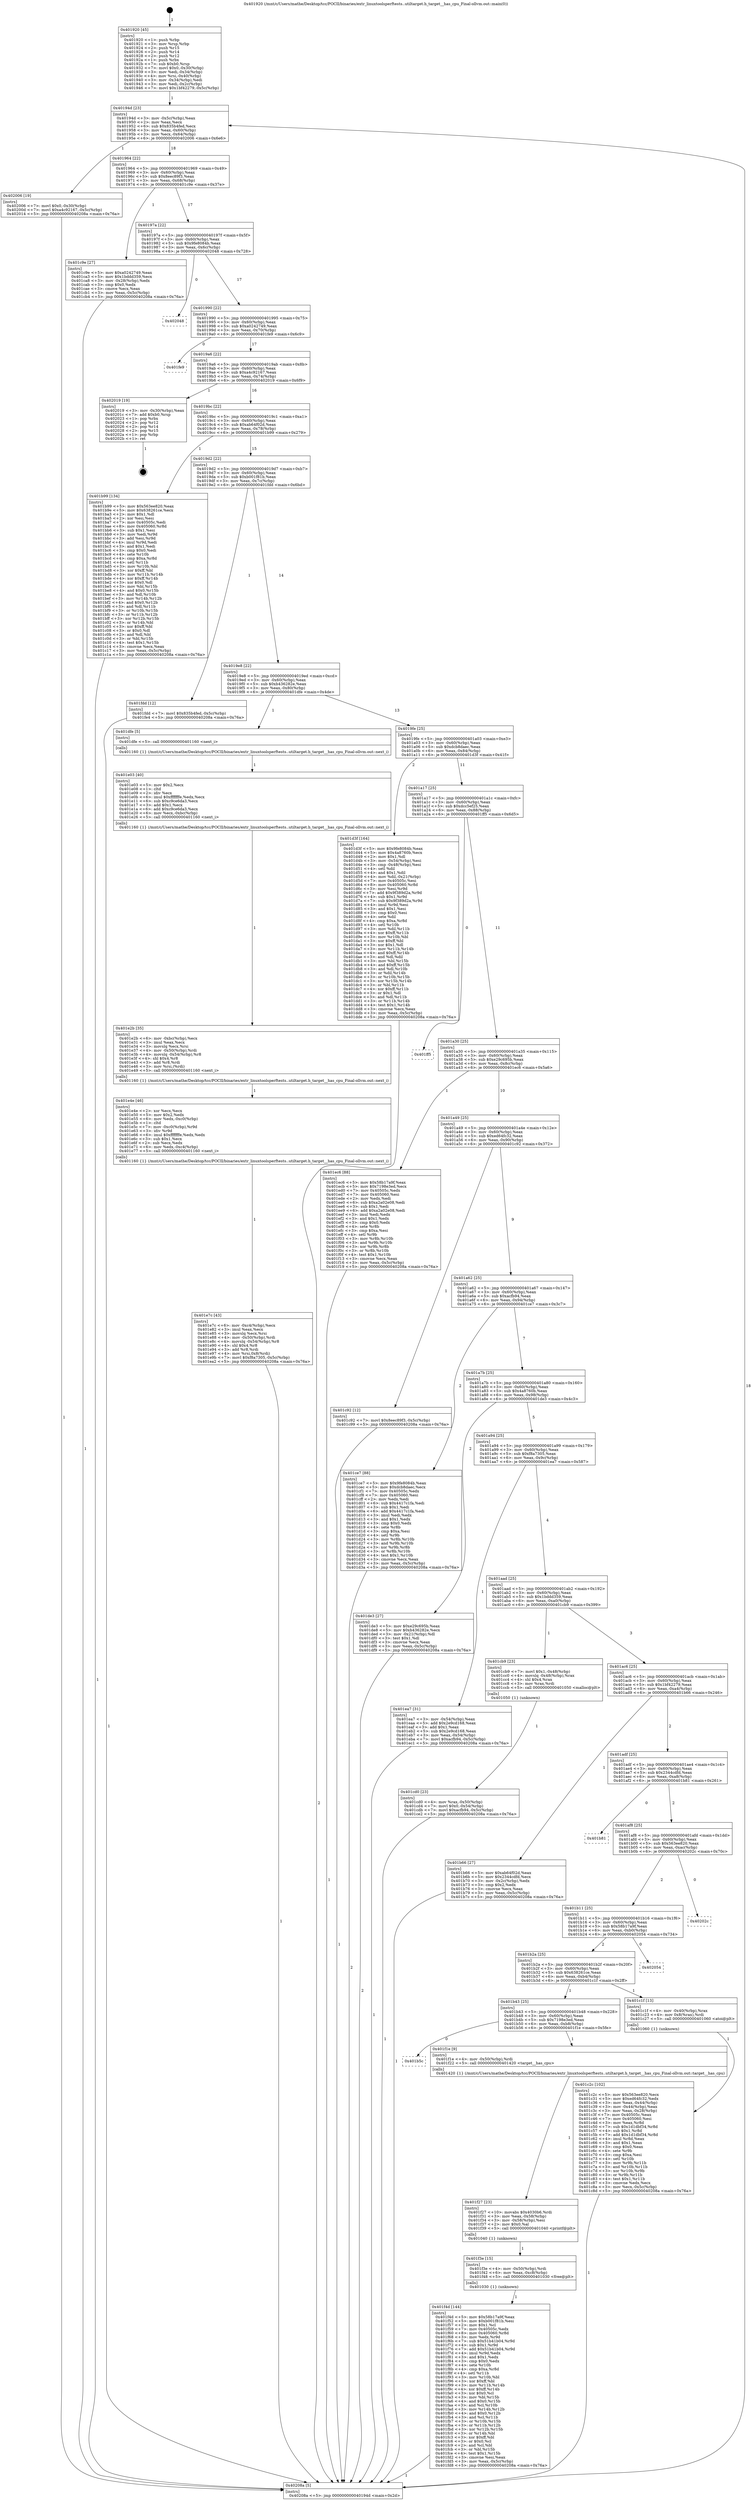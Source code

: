 digraph "0x401920" {
  label = "0x401920 (/mnt/c/Users/mathe/Desktop/tcc/POCII/binaries/extr_linuxtoolsperftests..utiltarget.h_target__has_cpu_Final-ollvm.out::main(0))"
  labelloc = "t"
  node[shape=record]

  Entry [label="",width=0.3,height=0.3,shape=circle,fillcolor=black,style=filled]
  "0x40194d" [label="{
     0x40194d [23]\l
     | [instrs]\l
     &nbsp;&nbsp;0x40194d \<+3\>: mov -0x5c(%rbp),%eax\l
     &nbsp;&nbsp;0x401950 \<+2\>: mov %eax,%ecx\l
     &nbsp;&nbsp;0x401952 \<+6\>: sub $0x835b4fed,%ecx\l
     &nbsp;&nbsp;0x401958 \<+3\>: mov %eax,-0x60(%rbp)\l
     &nbsp;&nbsp;0x40195b \<+3\>: mov %ecx,-0x64(%rbp)\l
     &nbsp;&nbsp;0x40195e \<+6\>: je 0000000000402006 \<main+0x6e6\>\l
  }"]
  "0x402006" [label="{
     0x402006 [19]\l
     | [instrs]\l
     &nbsp;&nbsp;0x402006 \<+7\>: movl $0x0,-0x30(%rbp)\l
     &nbsp;&nbsp;0x40200d \<+7\>: movl $0xa4c92167,-0x5c(%rbp)\l
     &nbsp;&nbsp;0x402014 \<+5\>: jmp 000000000040208a \<main+0x76a\>\l
  }"]
  "0x401964" [label="{
     0x401964 [22]\l
     | [instrs]\l
     &nbsp;&nbsp;0x401964 \<+5\>: jmp 0000000000401969 \<main+0x49\>\l
     &nbsp;&nbsp;0x401969 \<+3\>: mov -0x60(%rbp),%eax\l
     &nbsp;&nbsp;0x40196c \<+5\>: sub $0x8eec89f3,%eax\l
     &nbsp;&nbsp;0x401971 \<+3\>: mov %eax,-0x68(%rbp)\l
     &nbsp;&nbsp;0x401974 \<+6\>: je 0000000000401c9e \<main+0x37e\>\l
  }"]
  Exit [label="",width=0.3,height=0.3,shape=circle,fillcolor=black,style=filled,peripheries=2]
  "0x401c9e" [label="{
     0x401c9e [27]\l
     | [instrs]\l
     &nbsp;&nbsp;0x401c9e \<+5\>: mov $0xa0242749,%eax\l
     &nbsp;&nbsp;0x401ca3 \<+5\>: mov $0x1bddd359,%ecx\l
     &nbsp;&nbsp;0x401ca8 \<+3\>: mov -0x28(%rbp),%edx\l
     &nbsp;&nbsp;0x401cab \<+3\>: cmp $0x0,%edx\l
     &nbsp;&nbsp;0x401cae \<+3\>: cmove %ecx,%eax\l
     &nbsp;&nbsp;0x401cb1 \<+3\>: mov %eax,-0x5c(%rbp)\l
     &nbsp;&nbsp;0x401cb4 \<+5\>: jmp 000000000040208a \<main+0x76a\>\l
  }"]
  "0x40197a" [label="{
     0x40197a [22]\l
     | [instrs]\l
     &nbsp;&nbsp;0x40197a \<+5\>: jmp 000000000040197f \<main+0x5f\>\l
     &nbsp;&nbsp;0x40197f \<+3\>: mov -0x60(%rbp),%eax\l
     &nbsp;&nbsp;0x401982 \<+5\>: sub $0x9fe8084b,%eax\l
     &nbsp;&nbsp;0x401987 \<+3\>: mov %eax,-0x6c(%rbp)\l
     &nbsp;&nbsp;0x40198a \<+6\>: je 0000000000402048 \<main+0x728\>\l
  }"]
  "0x401f4d" [label="{
     0x401f4d [144]\l
     | [instrs]\l
     &nbsp;&nbsp;0x401f4d \<+5\>: mov $0x58b17a9f,%eax\l
     &nbsp;&nbsp;0x401f52 \<+5\>: mov $0xb001f81b,%esi\l
     &nbsp;&nbsp;0x401f57 \<+2\>: mov $0x1,%cl\l
     &nbsp;&nbsp;0x401f59 \<+7\>: mov 0x40505c,%edx\l
     &nbsp;&nbsp;0x401f60 \<+8\>: mov 0x405060,%r8d\l
     &nbsp;&nbsp;0x401f68 \<+3\>: mov %edx,%r9d\l
     &nbsp;&nbsp;0x401f6b \<+7\>: sub $0x51b41b04,%r9d\l
     &nbsp;&nbsp;0x401f72 \<+4\>: sub $0x1,%r9d\l
     &nbsp;&nbsp;0x401f76 \<+7\>: add $0x51b41b04,%r9d\l
     &nbsp;&nbsp;0x401f7d \<+4\>: imul %r9d,%edx\l
     &nbsp;&nbsp;0x401f81 \<+3\>: and $0x1,%edx\l
     &nbsp;&nbsp;0x401f84 \<+3\>: cmp $0x0,%edx\l
     &nbsp;&nbsp;0x401f87 \<+4\>: sete %r10b\l
     &nbsp;&nbsp;0x401f8b \<+4\>: cmp $0xa,%r8d\l
     &nbsp;&nbsp;0x401f8f \<+4\>: setl %r11b\l
     &nbsp;&nbsp;0x401f93 \<+3\>: mov %r10b,%bl\l
     &nbsp;&nbsp;0x401f96 \<+3\>: xor $0xff,%bl\l
     &nbsp;&nbsp;0x401f99 \<+3\>: mov %r11b,%r14b\l
     &nbsp;&nbsp;0x401f9c \<+4\>: xor $0xff,%r14b\l
     &nbsp;&nbsp;0x401fa0 \<+3\>: xor $0x0,%cl\l
     &nbsp;&nbsp;0x401fa3 \<+3\>: mov %bl,%r15b\l
     &nbsp;&nbsp;0x401fa6 \<+4\>: and $0x0,%r15b\l
     &nbsp;&nbsp;0x401faa \<+3\>: and %cl,%r10b\l
     &nbsp;&nbsp;0x401fad \<+3\>: mov %r14b,%r12b\l
     &nbsp;&nbsp;0x401fb0 \<+4\>: and $0x0,%r12b\l
     &nbsp;&nbsp;0x401fb4 \<+3\>: and %cl,%r11b\l
     &nbsp;&nbsp;0x401fb7 \<+3\>: or %r10b,%r15b\l
     &nbsp;&nbsp;0x401fba \<+3\>: or %r11b,%r12b\l
     &nbsp;&nbsp;0x401fbd \<+3\>: xor %r12b,%r15b\l
     &nbsp;&nbsp;0x401fc0 \<+3\>: or %r14b,%bl\l
     &nbsp;&nbsp;0x401fc3 \<+3\>: xor $0xff,%bl\l
     &nbsp;&nbsp;0x401fc6 \<+3\>: or $0x0,%cl\l
     &nbsp;&nbsp;0x401fc9 \<+2\>: and %cl,%bl\l
     &nbsp;&nbsp;0x401fcb \<+3\>: or %bl,%r15b\l
     &nbsp;&nbsp;0x401fce \<+4\>: test $0x1,%r15b\l
     &nbsp;&nbsp;0x401fd2 \<+3\>: cmovne %esi,%eax\l
     &nbsp;&nbsp;0x401fd5 \<+3\>: mov %eax,-0x5c(%rbp)\l
     &nbsp;&nbsp;0x401fd8 \<+5\>: jmp 000000000040208a \<main+0x76a\>\l
  }"]
  "0x402048" [label="{
     0x402048\l
  }", style=dashed]
  "0x401990" [label="{
     0x401990 [22]\l
     | [instrs]\l
     &nbsp;&nbsp;0x401990 \<+5\>: jmp 0000000000401995 \<main+0x75\>\l
     &nbsp;&nbsp;0x401995 \<+3\>: mov -0x60(%rbp),%eax\l
     &nbsp;&nbsp;0x401998 \<+5\>: sub $0xa0242749,%eax\l
     &nbsp;&nbsp;0x40199d \<+3\>: mov %eax,-0x70(%rbp)\l
     &nbsp;&nbsp;0x4019a0 \<+6\>: je 0000000000401fe9 \<main+0x6c9\>\l
  }"]
  "0x401f3e" [label="{
     0x401f3e [15]\l
     | [instrs]\l
     &nbsp;&nbsp;0x401f3e \<+4\>: mov -0x50(%rbp),%rdi\l
     &nbsp;&nbsp;0x401f42 \<+6\>: mov %eax,-0xc8(%rbp)\l
     &nbsp;&nbsp;0x401f48 \<+5\>: call 0000000000401030 \<free@plt\>\l
     | [calls]\l
     &nbsp;&nbsp;0x401030 \{1\} (unknown)\l
  }"]
  "0x401fe9" [label="{
     0x401fe9\l
  }", style=dashed]
  "0x4019a6" [label="{
     0x4019a6 [22]\l
     | [instrs]\l
     &nbsp;&nbsp;0x4019a6 \<+5\>: jmp 00000000004019ab \<main+0x8b\>\l
     &nbsp;&nbsp;0x4019ab \<+3\>: mov -0x60(%rbp),%eax\l
     &nbsp;&nbsp;0x4019ae \<+5\>: sub $0xa4c92167,%eax\l
     &nbsp;&nbsp;0x4019b3 \<+3\>: mov %eax,-0x74(%rbp)\l
     &nbsp;&nbsp;0x4019b6 \<+6\>: je 0000000000402019 \<main+0x6f9\>\l
  }"]
  "0x401f27" [label="{
     0x401f27 [23]\l
     | [instrs]\l
     &nbsp;&nbsp;0x401f27 \<+10\>: movabs $0x4030b6,%rdi\l
     &nbsp;&nbsp;0x401f31 \<+3\>: mov %eax,-0x58(%rbp)\l
     &nbsp;&nbsp;0x401f34 \<+3\>: mov -0x58(%rbp),%esi\l
     &nbsp;&nbsp;0x401f37 \<+2\>: mov $0x0,%al\l
     &nbsp;&nbsp;0x401f39 \<+5\>: call 0000000000401040 \<printf@plt\>\l
     | [calls]\l
     &nbsp;&nbsp;0x401040 \{1\} (unknown)\l
  }"]
  "0x402019" [label="{
     0x402019 [19]\l
     | [instrs]\l
     &nbsp;&nbsp;0x402019 \<+3\>: mov -0x30(%rbp),%eax\l
     &nbsp;&nbsp;0x40201c \<+7\>: add $0xb0,%rsp\l
     &nbsp;&nbsp;0x402023 \<+1\>: pop %rbx\l
     &nbsp;&nbsp;0x402024 \<+2\>: pop %r12\l
     &nbsp;&nbsp;0x402026 \<+2\>: pop %r14\l
     &nbsp;&nbsp;0x402028 \<+2\>: pop %r15\l
     &nbsp;&nbsp;0x40202a \<+1\>: pop %rbp\l
     &nbsp;&nbsp;0x40202b \<+1\>: ret\l
  }"]
  "0x4019bc" [label="{
     0x4019bc [22]\l
     | [instrs]\l
     &nbsp;&nbsp;0x4019bc \<+5\>: jmp 00000000004019c1 \<main+0xa1\>\l
     &nbsp;&nbsp;0x4019c1 \<+3\>: mov -0x60(%rbp),%eax\l
     &nbsp;&nbsp;0x4019c4 \<+5\>: sub $0xab64f02d,%eax\l
     &nbsp;&nbsp;0x4019c9 \<+3\>: mov %eax,-0x78(%rbp)\l
     &nbsp;&nbsp;0x4019cc \<+6\>: je 0000000000401b99 \<main+0x279\>\l
  }"]
  "0x401b5c" [label="{
     0x401b5c\l
  }", style=dashed]
  "0x401b99" [label="{
     0x401b99 [134]\l
     | [instrs]\l
     &nbsp;&nbsp;0x401b99 \<+5\>: mov $0x563ee820,%eax\l
     &nbsp;&nbsp;0x401b9e \<+5\>: mov $0x638261ce,%ecx\l
     &nbsp;&nbsp;0x401ba3 \<+2\>: mov $0x1,%dl\l
     &nbsp;&nbsp;0x401ba5 \<+2\>: xor %esi,%esi\l
     &nbsp;&nbsp;0x401ba7 \<+7\>: mov 0x40505c,%edi\l
     &nbsp;&nbsp;0x401bae \<+8\>: mov 0x405060,%r8d\l
     &nbsp;&nbsp;0x401bb6 \<+3\>: sub $0x1,%esi\l
     &nbsp;&nbsp;0x401bb9 \<+3\>: mov %edi,%r9d\l
     &nbsp;&nbsp;0x401bbc \<+3\>: add %esi,%r9d\l
     &nbsp;&nbsp;0x401bbf \<+4\>: imul %r9d,%edi\l
     &nbsp;&nbsp;0x401bc3 \<+3\>: and $0x1,%edi\l
     &nbsp;&nbsp;0x401bc6 \<+3\>: cmp $0x0,%edi\l
     &nbsp;&nbsp;0x401bc9 \<+4\>: sete %r10b\l
     &nbsp;&nbsp;0x401bcd \<+4\>: cmp $0xa,%r8d\l
     &nbsp;&nbsp;0x401bd1 \<+4\>: setl %r11b\l
     &nbsp;&nbsp;0x401bd5 \<+3\>: mov %r10b,%bl\l
     &nbsp;&nbsp;0x401bd8 \<+3\>: xor $0xff,%bl\l
     &nbsp;&nbsp;0x401bdb \<+3\>: mov %r11b,%r14b\l
     &nbsp;&nbsp;0x401bde \<+4\>: xor $0xff,%r14b\l
     &nbsp;&nbsp;0x401be2 \<+3\>: xor $0x0,%dl\l
     &nbsp;&nbsp;0x401be5 \<+3\>: mov %bl,%r15b\l
     &nbsp;&nbsp;0x401be8 \<+4\>: and $0x0,%r15b\l
     &nbsp;&nbsp;0x401bec \<+3\>: and %dl,%r10b\l
     &nbsp;&nbsp;0x401bef \<+3\>: mov %r14b,%r12b\l
     &nbsp;&nbsp;0x401bf2 \<+4\>: and $0x0,%r12b\l
     &nbsp;&nbsp;0x401bf6 \<+3\>: and %dl,%r11b\l
     &nbsp;&nbsp;0x401bf9 \<+3\>: or %r10b,%r15b\l
     &nbsp;&nbsp;0x401bfc \<+3\>: or %r11b,%r12b\l
     &nbsp;&nbsp;0x401bff \<+3\>: xor %r12b,%r15b\l
     &nbsp;&nbsp;0x401c02 \<+3\>: or %r14b,%bl\l
     &nbsp;&nbsp;0x401c05 \<+3\>: xor $0xff,%bl\l
     &nbsp;&nbsp;0x401c08 \<+3\>: or $0x0,%dl\l
     &nbsp;&nbsp;0x401c0b \<+2\>: and %dl,%bl\l
     &nbsp;&nbsp;0x401c0d \<+3\>: or %bl,%r15b\l
     &nbsp;&nbsp;0x401c10 \<+4\>: test $0x1,%r15b\l
     &nbsp;&nbsp;0x401c14 \<+3\>: cmovne %ecx,%eax\l
     &nbsp;&nbsp;0x401c17 \<+3\>: mov %eax,-0x5c(%rbp)\l
     &nbsp;&nbsp;0x401c1a \<+5\>: jmp 000000000040208a \<main+0x76a\>\l
  }"]
  "0x4019d2" [label="{
     0x4019d2 [22]\l
     | [instrs]\l
     &nbsp;&nbsp;0x4019d2 \<+5\>: jmp 00000000004019d7 \<main+0xb7\>\l
     &nbsp;&nbsp;0x4019d7 \<+3\>: mov -0x60(%rbp),%eax\l
     &nbsp;&nbsp;0x4019da \<+5\>: sub $0xb001f81b,%eax\l
     &nbsp;&nbsp;0x4019df \<+3\>: mov %eax,-0x7c(%rbp)\l
     &nbsp;&nbsp;0x4019e2 \<+6\>: je 0000000000401fdd \<main+0x6bd\>\l
  }"]
  "0x401f1e" [label="{
     0x401f1e [9]\l
     | [instrs]\l
     &nbsp;&nbsp;0x401f1e \<+4\>: mov -0x50(%rbp),%rdi\l
     &nbsp;&nbsp;0x401f22 \<+5\>: call 0000000000401420 \<target__has_cpu\>\l
     | [calls]\l
     &nbsp;&nbsp;0x401420 \{1\} (/mnt/c/Users/mathe/Desktop/tcc/POCII/binaries/extr_linuxtoolsperftests..utiltarget.h_target__has_cpu_Final-ollvm.out::target__has_cpu)\l
  }"]
  "0x401fdd" [label="{
     0x401fdd [12]\l
     | [instrs]\l
     &nbsp;&nbsp;0x401fdd \<+7\>: movl $0x835b4fed,-0x5c(%rbp)\l
     &nbsp;&nbsp;0x401fe4 \<+5\>: jmp 000000000040208a \<main+0x76a\>\l
  }"]
  "0x4019e8" [label="{
     0x4019e8 [22]\l
     | [instrs]\l
     &nbsp;&nbsp;0x4019e8 \<+5\>: jmp 00000000004019ed \<main+0xcd\>\l
     &nbsp;&nbsp;0x4019ed \<+3\>: mov -0x60(%rbp),%eax\l
     &nbsp;&nbsp;0x4019f0 \<+5\>: sub $0xb436282e,%eax\l
     &nbsp;&nbsp;0x4019f5 \<+3\>: mov %eax,-0x80(%rbp)\l
     &nbsp;&nbsp;0x4019f8 \<+6\>: je 0000000000401dfe \<main+0x4de\>\l
  }"]
  "0x401e7c" [label="{
     0x401e7c [43]\l
     | [instrs]\l
     &nbsp;&nbsp;0x401e7c \<+6\>: mov -0xc4(%rbp),%ecx\l
     &nbsp;&nbsp;0x401e82 \<+3\>: imul %eax,%ecx\l
     &nbsp;&nbsp;0x401e85 \<+3\>: movslq %ecx,%rsi\l
     &nbsp;&nbsp;0x401e88 \<+4\>: mov -0x50(%rbp),%rdi\l
     &nbsp;&nbsp;0x401e8c \<+4\>: movslq -0x54(%rbp),%r8\l
     &nbsp;&nbsp;0x401e90 \<+4\>: shl $0x4,%r8\l
     &nbsp;&nbsp;0x401e94 \<+3\>: add %r8,%rdi\l
     &nbsp;&nbsp;0x401e97 \<+4\>: mov %rsi,0x8(%rdi)\l
     &nbsp;&nbsp;0x401e9b \<+7\>: movl $0xf8a7305,-0x5c(%rbp)\l
     &nbsp;&nbsp;0x401ea2 \<+5\>: jmp 000000000040208a \<main+0x76a\>\l
  }"]
  "0x401dfe" [label="{
     0x401dfe [5]\l
     | [instrs]\l
     &nbsp;&nbsp;0x401dfe \<+5\>: call 0000000000401160 \<next_i\>\l
     | [calls]\l
     &nbsp;&nbsp;0x401160 \{1\} (/mnt/c/Users/mathe/Desktop/tcc/POCII/binaries/extr_linuxtoolsperftests..utiltarget.h_target__has_cpu_Final-ollvm.out::next_i)\l
  }"]
  "0x4019fe" [label="{
     0x4019fe [25]\l
     | [instrs]\l
     &nbsp;&nbsp;0x4019fe \<+5\>: jmp 0000000000401a03 \<main+0xe3\>\l
     &nbsp;&nbsp;0x401a03 \<+3\>: mov -0x60(%rbp),%eax\l
     &nbsp;&nbsp;0x401a06 \<+5\>: sub $0xdcb8daec,%eax\l
     &nbsp;&nbsp;0x401a0b \<+6\>: mov %eax,-0x84(%rbp)\l
     &nbsp;&nbsp;0x401a11 \<+6\>: je 0000000000401d3f \<main+0x41f\>\l
  }"]
  "0x401e4e" [label="{
     0x401e4e [46]\l
     | [instrs]\l
     &nbsp;&nbsp;0x401e4e \<+2\>: xor %ecx,%ecx\l
     &nbsp;&nbsp;0x401e50 \<+5\>: mov $0x2,%edx\l
     &nbsp;&nbsp;0x401e55 \<+6\>: mov %edx,-0xc0(%rbp)\l
     &nbsp;&nbsp;0x401e5b \<+1\>: cltd\l
     &nbsp;&nbsp;0x401e5c \<+7\>: mov -0xc0(%rbp),%r9d\l
     &nbsp;&nbsp;0x401e63 \<+3\>: idiv %r9d\l
     &nbsp;&nbsp;0x401e66 \<+6\>: imul $0xfffffffe,%edx,%edx\l
     &nbsp;&nbsp;0x401e6c \<+3\>: sub $0x1,%ecx\l
     &nbsp;&nbsp;0x401e6f \<+2\>: sub %ecx,%edx\l
     &nbsp;&nbsp;0x401e71 \<+6\>: mov %edx,-0xc4(%rbp)\l
     &nbsp;&nbsp;0x401e77 \<+5\>: call 0000000000401160 \<next_i\>\l
     | [calls]\l
     &nbsp;&nbsp;0x401160 \{1\} (/mnt/c/Users/mathe/Desktop/tcc/POCII/binaries/extr_linuxtoolsperftests..utiltarget.h_target__has_cpu_Final-ollvm.out::next_i)\l
  }"]
  "0x401d3f" [label="{
     0x401d3f [164]\l
     | [instrs]\l
     &nbsp;&nbsp;0x401d3f \<+5\>: mov $0x9fe8084b,%eax\l
     &nbsp;&nbsp;0x401d44 \<+5\>: mov $0x4a8760b,%ecx\l
     &nbsp;&nbsp;0x401d49 \<+2\>: mov $0x1,%dl\l
     &nbsp;&nbsp;0x401d4b \<+3\>: mov -0x54(%rbp),%esi\l
     &nbsp;&nbsp;0x401d4e \<+3\>: cmp -0x48(%rbp),%esi\l
     &nbsp;&nbsp;0x401d51 \<+4\>: setl %dil\l
     &nbsp;&nbsp;0x401d55 \<+4\>: and $0x1,%dil\l
     &nbsp;&nbsp;0x401d59 \<+4\>: mov %dil,-0x21(%rbp)\l
     &nbsp;&nbsp;0x401d5d \<+7\>: mov 0x40505c,%esi\l
     &nbsp;&nbsp;0x401d64 \<+8\>: mov 0x405060,%r8d\l
     &nbsp;&nbsp;0x401d6c \<+3\>: mov %esi,%r9d\l
     &nbsp;&nbsp;0x401d6f \<+7\>: add $0x9f389d2a,%r9d\l
     &nbsp;&nbsp;0x401d76 \<+4\>: sub $0x1,%r9d\l
     &nbsp;&nbsp;0x401d7a \<+7\>: sub $0x9f389d2a,%r9d\l
     &nbsp;&nbsp;0x401d81 \<+4\>: imul %r9d,%esi\l
     &nbsp;&nbsp;0x401d85 \<+3\>: and $0x1,%esi\l
     &nbsp;&nbsp;0x401d88 \<+3\>: cmp $0x0,%esi\l
     &nbsp;&nbsp;0x401d8b \<+4\>: sete %dil\l
     &nbsp;&nbsp;0x401d8f \<+4\>: cmp $0xa,%r8d\l
     &nbsp;&nbsp;0x401d93 \<+4\>: setl %r10b\l
     &nbsp;&nbsp;0x401d97 \<+3\>: mov %dil,%r11b\l
     &nbsp;&nbsp;0x401d9a \<+4\>: xor $0xff,%r11b\l
     &nbsp;&nbsp;0x401d9e \<+3\>: mov %r10b,%bl\l
     &nbsp;&nbsp;0x401da1 \<+3\>: xor $0xff,%bl\l
     &nbsp;&nbsp;0x401da4 \<+3\>: xor $0x1,%dl\l
     &nbsp;&nbsp;0x401da7 \<+3\>: mov %r11b,%r14b\l
     &nbsp;&nbsp;0x401daa \<+4\>: and $0xff,%r14b\l
     &nbsp;&nbsp;0x401dae \<+3\>: and %dl,%dil\l
     &nbsp;&nbsp;0x401db1 \<+3\>: mov %bl,%r15b\l
     &nbsp;&nbsp;0x401db4 \<+4\>: and $0xff,%r15b\l
     &nbsp;&nbsp;0x401db8 \<+3\>: and %dl,%r10b\l
     &nbsp;&nbsp;0x401dbb \<+3\>: or %dil,%r14b\l
     &nbsp;&nbsp;0x401dbe \<+3\>: or %r10b,%r15b\l
     &nbsp;&nbsp;0x401dc1 \<+3\>: xor %r15b,%r14b\l
     &nbsp;&nbsp;0x401dc4 \<+3\>: or %bl,%r11b\l
     &nbsp;&nbsp;0x401dc7 \<+4\>: xor $0xff,%r11b\l
     &nbsp;&nbsp;0x401dcb \<+3\>: or $0x1,%dl\l
     &nbsp;&nbsp;0x401dce \<+3\>: and %dl,%r11b\l
     &nbsp;&nbsp;0x401dd1 \<+3\>: or %r11b,%r14b\l
     &nbsp;&nbsp;0x401dd4 \<+4\>: test $0x1,%r14b\l
     &nbsp;&nbsp;0x401dd8 \<+3\>: cmovne %ecx,%eax\l
     &nbsp;&nbsp;0x401ddb \<+3\>: mov %eax,-0x5c(%rbp)\l
     &nbsp;&nbsp;0x401dde \<+5\>: jmp 000000000040208a \<main+0x76a\>\l
  }"]
  "0x401a17" [label="{
     0x401a17 [25]\l
     | [instrs]\l
     &nbsp;&nbsp;0x401a17 \<+5\>: jmp 0000000000401a1c \<main+0xfc\>\l
     &nbsp;&nbsp;0x401a1c \<+3\>: mov -0x60(%rbp),%eax\l
     &nbsp;&nbsp;0x401a1f \<+5\>: sub $0xdcc5ef25,%eax\l
     &nbsp;&nbsp;0x401a24 \<+6\>: mov %eax,-0x88(%rbp)\l
     &nbsp;&nbsp;0x401a2a \<+6\>: je 0000000000401ff5 \<main+0x6d5\>\l
  }"]
  "0x401e2b" [label="{
     0x401e2b [35]\l
     | [instrs]\l
     &nbsp;&nbsp;0x401e2b \<+6\>: mov -0xbc(%rbp),%ecx\l
     &nbsp;&nbsp;0x401e31 \<+3\>: imul %eax,%ecx\l
     &nbsp;&nbsp;0x401e34 \<+3\>: movslq %ecx,%rsi\l
     &nbsp;&nbsp;0x401e37 \<+4\>: mov -0x50(%rbp),%rdi\l
     &nbsp;&nbsp;0x401e3b \<+4\>: movslq -0x54(%rbp),%r8\l
     &nbsp;&nbsp;0x401e3f \<+4\>: shl $0x4,%r8\l
     &nbsp;&nbsp;0x401e43 \<+3\>: add %r8,%rdi\l
     &nbsp;&nbsp;0x401e46 \<+3\>: mov %rsi,(%rdi)\l
     &nbsp;&nbsp;0x401e49 \<+5\>: call 0000000000401160 \<next_i\>\l
     | [calls]\l
     &nbsp;&nbsp;0x401160 \{1\} (/mnt/c/Users/mathe/Desktop/tcc/POCII/binaries/extr_linuxtoolsperftests..utiltarget.h_target__has_cpu_Final-ollvm.out::next_i)\l
  }"]
  "0x401ff5" [label="{
     0x401ff5\l
  }", style=dashed]
  "0x401a30" [label="{
     0x401a30 [25]\l
     | [instrs]\l
     &nbsp;&nbsp;0x401a30 \<+5\>: jmp 0000000000401a35 \<main+0x115\>\l
     &nbsp;&nbsp;0x401a35 \<+3\>: mov -0x60(%rbp),%eax\l
     &nbsp;&nbsp;0x401a38 \<+5\>: sub $0xe29c695b,%eax\l
     &nbsp;&nbsp;0x401a3d \<+6\>: mov %eax,-0x8c(%rbp)\l
     &nbsp;&nbsp;0x401a43 \<+6\>: je 0000000000401ec6 \<main+0x5a6\>\l
  }"]
  "0x401e03" [label="{
     0x401e03 [40]\l
     | [instrs]\l
     &nbsp;&nbsp;0x401e03 \<+5\>: mov $0x2,%ecx\l
     &nbsp;&nbsp;0x401e08 \<+1\>: cltd\l
     &nbsp;&nbsp;0x401e09 \<+2\>: idiv %ecx\l
     &nbsp;&nbsp;0x401e0b \<+6\>: imul $0xfffffffe,%edx,%ecx\l
     &nbsp;&nbsp;0x401e11 \<+6\>: sub $0xc9ce6da3,%ecx\l
     &nbsp;&nbsp;0x401e17 \<+3\>: add $0x1,%ecx\l
     &nbsp;&nbsp;0x401e1a \<+6\>: add $0xc9ce6da3,%ecx\l
     &nbsp;&nbsp;0x401e20 \<+6\>: mov %ecx,-0xbc(%rbp)\l
     &nbsp;&nbsp;0x401e26 \<+5\>: call 0000000000401160 \<next_i\>\l
     | [calls]\l
     &nbsp;&nbsp;0x401160 \{1\} (/mnt/c/Users/mathe/Desktop/tcc/POCII/binaries/extr_linuxtoolsperftests..utiltarget.h_target__has_cpu_Final-ollvm.out::next_i)\l
  }"]
  "0x401ec6" [label="{
     0x401ec6 [88]\l
     | [instrs]\l
     &nbsp;&nbsp;0x401ec6 \<+5\>: mov $0x58b17a9f,%eax\l
     &nbsp;&nbsp;0x401ecb \<+5\>: mov $0x7198e3ed,%ecx\l
     &nbsp;&nbsp;0x401ed0 \<+7\>: mov 0x40505c,%edx\l
     &nbsp;&nbsp;0x401ed7 \<+7\>: mov 0x405060,%esi\l
     &nbsp;&nbsp;0x401ede \<+2\>: mov %edx,%edi\l
     &nbsp;&nbsp;0x401ee0 \<+6\>: sub $0xa2a02e08,%edi\l
     &nbsp;&nbsp;0x401ee6 \<+3\>: sub $0x1,%edi\l
     &nbsp;&nbsp;0x401ee9 \<+6\>: add $0xa2a02e08,%edi\l
     &nbsp;&nbsp;0x401eef \<+3\>: imul %edi,%edx\l
     &nbsp;&nbsp;0x401ef2 \<+3\>: and $0x1,%edx\l
     &nbsp;&nbsp;0x401ef5 \<+3\>: cmp $0x0,%edx\l
     &nbsp;&nbsp;0x401ef8 \<+4\>: sete %r8b\l
     &nbsp;&nbsp;0x401efc \<+3\>: cmp $0xa,%esi\l
     &nbsp;&nbsp;0x401eff \<+4\>: setl %r9b\l
     &nbsp;&nbsp;0x401f03 \<+3\>: mov %r8b,%r10b\l
     &nbsp;&nbsp;0x401f06 \<+3\>: and %r9b,%r10b\l
     &nbsp;&nbsp;0x401f09 \<+3\>: xor %r9b,%r8b\l
     &nbsp;&nbsp;0x401f0c \<+3\>: or %r8b,%r10b\l
     &nbsp;&nbsp;0x401f0f \<+4\>: test $0x1,%r10b\l
     &nbsp;&nbsp;0x401f13 \<+3\>: cmovne %ecx,%eax\l
     &nbsp;&nbsp;0x401f16 \<+3\>: mov %eax,-0x5c(%rbp)\l
     &nbsp;&nbsp;0x401f19 \<+5\>: jmp 000000000040208a \<main+0x76a\>\l
  }"]
  "0x401a49" [label="{
     0x401a49 [25]\l
     | [instrs]\l
     &nbsp;&nbsp;0x401a49 \<+5\>: jmp 0000000000401a4e \<main+0x12e\>\l
     &nbsp;&nbsp;0x401a4e \<+3\>: mov -0x60(%rbp),%eax\l
     &nbsp;&nbsp;0x401a51 \<+5\>: sub $0xed64fc32,%eax\l
     &nbsp;&nbsp;0x401a56 \<+6\>: mov %eax,-0x90(%rbp)\l
     &nbsp;&nbsp;0x401a5c \<+6\>: je 0000000000401c92 \<main+0x372\>\l
  }"]
  "0x401cd0" [label="{
     0x401cd0 [23]\l
     | [instrs]\l
     &nbsp;&nbsp;0x401cd0 \<+4\>: mov %rax,-0x50(%rbp)\l
     &nbsp;&nbsp;0x401cd4 \<+7\>: movl $0x0,-0x54(%rbp)\l
     &nbsp;&nbsp;0x401cdb \<+7\>: movl $0xacfb94,-0x5c(%rbp)\l
     &nbsp;&nbsp;0x401ce2 \<+5\>: jmp 000000000040208a \<main+0x76a\>\l
  }"]
  "0x401c92" [label="{
     0x401c92 [12]\l
     | [instrs]\l
     &nbsp;&nbsp;0x401c92 \<+7\>: movl $0x8eec89f3,-0x5c(%rbp)\l
     &nbsp;&nbsp;0x401c99 \<+5\>: jmp 000000000040208a \<main+0x76a\>\l
  }"]
  "0x401a62" [label="{
     0x401a62 [25]\l
     | [instrs]\l
     &nbsp;&nbsp;0x401a62 \<+5\>: jmp 0000000000401a67 \<main+0x147\>\l
     &nbsp;&nbsp;0x401a67 \<+3\>: mov -0x60(%rbp),%eax\l
     &nbsp;&nbsp;0x401a6a \<+5\>: sub $0xacfb94,%eax\l
     &nbsp;&nbsp;0x401a6f \<+6\>: mov %eax,-0x94(%rbp)\l
     &nbsp;&nbsp;0x401a75 \<+6\>: je 0000000000401ce7 \<main+0x3c7\>\l
  }"]
  "0x401c2c" [label="{
     0x401c2c [102]\l
     | [instrs]\l
     &nbsp;&nbsp;0x401c2c \<+5\>: mov $0x563ee820,%ecx\l
     &nbsp;&nbsp;0x401c31 \<+5\>: mov $0xed64fc32,%edx\l
     &nbsp;&nbsp;0x401c36 \<+3\>: mov %eax,-0x44(%rbp)\l
     &nbsp;&nbsp;0x401c39 \<+3\>: mov -0x44(%rbp),%eax\l
     &nbsp;&nbsp;0x401c3c \<+3\>: mov %eax,-0x28(%rbp)\l
     &nbsp;&nbsp;0x401c3f \<+7\>: mov 0x40505c,%eax\l
     &nbsp;&nbsp;0x401c46 \<+7\>: mov 0x405060,%esi\l
     &nbsp;&nbsp;0x401c4d \<+3\>: mov %eax,%r8d\l
     &nbsp;&nbsp;0x401c50 \<+7\>: sub $0x1d1dbf34,%r8d\l
     &nbsp;&nbsp;0x401c57 \<+4\>: sub $0x1,%r8d\l
     &nbsp;&nbsp;0x401c5b \<+7\>: add $0x1d1dbf34,%r8d\l
     &nbsp;&nbsp;0x401c62 \<+4\>: imul %r8d,%eax\l
     &nbsp;&nbsp;0x401c66 \<+3\>: and $0x1,%eax\l
     &nbsp;&nbsp;0x401c69 \<+3\>: cmp $0x0,%eax\l
     &nbsp;&nbsp;0x401c6c \<+4\>: sete %r9b\l
     &nbsp;&nbsp;0x401c70 \<+3\>: cmp $0xa,%esi\l
     &nbsp;&nbsp;0x401c73 \<+4\>: setl %r10b\l
     &nbsp;&nbsp;0x401c77 \<+3\>: mov %r9b,%r11b\l
     &nbsp;&nbsp;0x401c7a \<+3\>: and %r10b,%r11b\l
     &nbsp;&nbsp;0x401c7d \<+3\>: xor %r10b,%r9b\l
     &nbsp;&nbsp;0x401c80 \<+3\>: or %r9b,%r11b\l
     &nbsp;&nbsp;0x401c83 \<+4\>: test $0x1,%r11b\l
     &nbsp;&nbsp;0x401c87 \<+3\>: cmovne %edx,%ecx\l
     &nbsp;&nbsp;0x401c8a \<+3\>: mov %ecx,-0x5c(%rbp)\l
     &nbsp;&nbsp;0x401c8d \<+5\>: jmp 000000000040208a \<main+0x76a\>\l
  }"]
  "0x401ce7" [label="{
     0x401ce7 [88]\l
     | [instrs]\l
     &nbsp;&nbsp;0x401ce7 \<+5\>: mov $0x9fe8084b,%eax\l
     &nbsp;&nbsp;0x401cec \<+5\>: mov $0xdcb8daec,%ecx\l
     &nbsp;&nbsp;0x401cf1 \<+7\>: mov 0x40505c,%edx\l
     &nbsp;&nbsp;0x401cf8 \<+7\>: mov 0x405060,%esi\l
     &nbsp;&nbsp;0x401cff \<+2\>: mov %edx,%edi\l
     &nbsp;&nbsp;0x401d01 \<+6\>: sub $0x4417c1fa,%edi\l
     &nbsp;&nbsp;0x401d07 \<+3\>: sub $0x1,%edi\l
     &nbsp;&nbsp;0x401d0a \<+6\>: add $0x4417c1fa,%edi\l
     &nbsp;&nbsp;0x401d10 \<+3\>: imul %edi,%edx\l
     &nbsp;&nbsp;0x401d13 \<+3\>: and $0x1,%edx\l
     &nbsp;&nbsp;0x401d16 \<+3\>: cmp $0x0,%edx\l
     &nbsp;&nbsp;0x401d19 \<+4\>: sete %r8b\l
     &nbsp;&nbsp;0x401d1d \<+3\>: cmp $0xa,%esi\l
     &nbsp;&nbsp;0x401d20 \<+4\>: setl %r9b\l
     &nbsp;&nbsp;0x401d24 \<+3\>: mov %r8b,%r10b\l
     &nbsp;&nbsp;0x401d27 \<+3\>: and %r9b,%r10b\l
     &nbsp;&nbsp;0x401d2a \<+3\>: xor %r9b,%r8b\l
     &nbsp;&nbsp;0x401d2d \<+3\>: or %r8b,%r10b\l
     &nbsp;&nbsp;0x401d30 \<+4\>: test $0x1,%r10b\l
     &nbsp;&nbsp;0x401d34 \<+3\>: cmovne %ecx,%eax\l
     &nbsp;&nbsp;0x401d37 \<+3\>: mov %eax,-0x5c(%rbp)\l
     &nbsp;&nbsp;0x401d3a \<+5\>: jmp 000000000040208a \<main+0x76a\>\l
  }"]
  "0x401a7b" [label="{
     0x401a7b [25]\l
     | [instrs]\l
     &nbsp;&nbsp;0x401a7b \<+5\>: jmp 0000000000401a80 \<main+0x160\>\l
     &nbsp;&nbsp;0x401a80 \<+3\>: mov -0x60(%rbp),%eax\l
     &nbsp;&nbsp;0x401a83 \<+5\>: sub $0x4a8760b,%eax\l
     &nbsp;&nbsp;0x401a88 \<+6\>: mov %eax,-0x98(%rbp)\l
     &nbsp;&nbsp;0x401a8e \<+6\>: je 0000000000401de3 \<main+0x4c3\>\l
  }"]
  "0x401b43" [label="{
     0x401b43 [25]\l
     | [instrs]\l
     &nbsp;&nbsp;0x401b43 \<+5\>: jmp 0000000000401b48 \<main+0x228\>\l
     &nbsp;&nbsp;0x401b48 \<+3\>: mov -0x60(%rbp),%eax\l
     &nbsp;&nbsp;0x401b4b \<+5\>: sub $0x7198e3ed,%eax\l
     &nbsp;&nbsp;0x401b50 \<+6\>: mov %eax,-0xb8(%rbp)\l
     &nbsp;&nbsp;0x401b56 \<+6\>: je 0000000000401f1e \<main+0x5fe\>\l
  }"]
  "0x401de3" [label="{
     0x401de3 [27]\l
     | [instrs]\l
     &nbsp;&nbsp;0x401de3 \<+5\>: mov $0xe29c695b,%eax\l
     &nbsp;&nbsp;0x401de8 \<+5\>: mov $0xb436282e,%ecx\l
     &nbsp;&nbsp;0x401ded \<+3\>: mov -0x21(%rbp),%dl\l
     &nbsp;&nbsp;0x401df0 \<+3\>: test $0x1,%dl\l
     &nbsp;&nbsp;0x401df3 \<+3\>: cmovne %ecx,%eax\l
     &nbsp;&nbsp;0x401df6 \<+3\>: mov %eax,-0x5c(%rbp)\l
     &nbsp;&nbsp;0x401df9 \<+5\>: jmp 000000000040208a \<main+0x76a\>\l
  }"]
  "0x401a94" [label="{
     0x401a94 [25]\l
     | [instrs]\l
     &nbsp;&nbsp;0x401a94 \<+5\>: jmp 0000000000401a99 \<main+0x179\>\l
     &nbsp;&nbsp;0x401a99 \<+3\>: mov -0x60(%rbp),%eax\l
     &nbsp;&nbsp;0x401a9c \<+5\>: sub $0xf8a7305,%eax\l
     &nbsp;&nbsp;0x401aa1 \<+6\>: mov %eax,-0x9c(%rbp)\l
     &nbsp;&nbsp;0x401aa7 \<+6\>: je 0000000000401ea7 \<main+0x587\>\l
  }"]
  "0x401c1f" [label="{
     0x401c1f [13]\l
     | [instrs]\l
     &nbsp;&nbsp;0x401c1f \<+4\>: mov -0x40(%rbp),%rax\l
     &nbsp;&nbsp;0x401c23 \<+4\>: mov 0x8(%rax),%rdi\l
     &nbsp;&nbsp;0x401c27 \<+5\>: call 0000000000401060 \<atoi@plt\>\l
     | [calls]\l
     &nbsp;&nbsp;0x401060 \{1\} (unknown)\l
  }"]
  "0x401ea7" [label="{
     0x401ea7 [31]\l
     | [instrs]\l
     &nbsp;&nbsp;0x401ea7 \<+3\>: mov -0x54(%rbp),%eax\l
     &nbsp;&nbsp;0x401eaa \<+5\>: add $0x2e9cd168,%eax\l
     &nbsp;&nbsp;0x401eaf \<+3\>: add $0x1,%eax\l
     &nbsp;&nbsp;0x401eb2 \<+5\>: sub $0x2e9cd168,%eax\l
     &nbsp;&nbsp;0x401eb7 \<+3\>: mov %eax,-0x54(%rbp)\l
     &nbsp;&nbsp;0x401eba \<+7\>: movl $0xacfb94,-0x5c(%rbp)\l
     &nbsp;&nbsp;0x401ec1 \<+5\>: jmp 000000000040208a \<main+0x76a\>\l
  }"]
  "0x401aad" [label="{
     0x401aad [25]\l
     | [instrs]\l
     &nbsp;&nbsp;0x401aad \<+5\>: jmp 0000000000401ab2 \<main+0x192\>\l
     &nbsp;&nbsp;0x401ab2 \<+3\>: mov -0x60(%rbp),%eax\l
     &nbsp;&nbsp;0x401ab5 \<+5\>: sub $0x1bddd359,%eax\l
     &nbsp;&nbsp;0x401aba \<+6\>: mov %eax,-0xa0(%rbp)\l
     &nbsp;&nbsp;0x401ac0 \<+6\>: je 0000000000401cb9 \<main+0x399\>\l
  }"]
  "0x401b2a" [label="{
     0x401b2a [25]\l
     | [instrs]\l
     &nbsp;&nbsp;0x401b2a \<+5\>: jmp 0000000000401b2f \<main+0x20f\>\l
     &nbsp;&nbsp;0x401b2f \<+3\>: mov -0x60(%rbp),%eax\l
     &nbsp;&nbsp;0x401b32 \<+5\>: sub $0x638261ce,%eax\l
     &nbsp;&nbsp;0x401b37 \<+6\>: mov %eax,-0xb4(%rbp)\l
     &nbsp;&nbsp;0x401b3d \<+6\>: je 0000000000401c1f \<main+0x2ff\>\l
  }"]
  "0x401cb9" [label="{
     0x401cb9 [23]\l
     | [instrs]\l
     &nbsp;&nbsp;0x401cb9 \<+7\>: movl $0x1,-0x48(%rbp)\l
     &nbsp;&nbsp;0x401cc0 \<+4\>: movslq -0x48(%rbp),%rax\l
     &nbsp;&nbsp;0x401cc4 \<+4\>: shl $0x4,%rax\l
     &nbsp;&nbsp;0x401cc8 \<+3\>: mov %rax,%rdi\l
     &nbsp;&nbsp;0x401ccb \<+5\>: call 0000000000401050 \<malloc@plt\>\l
     | [calls]\l
     &nbsp;&nbsp;0x401050 \{1\} (unknown)\l
  }"]
  "0x401ac6" [label="{
     0x401ac6 [25]\l
     | [instrs]\l
     &nbsp;&nbsp;0x401ac6 \<+5\>: jmp 0000000000401acb \<main+0x1ab\>\l
     &nbsp;&nbsp;0x401acb \<+3\>: mov -0x60(%rbp),%eax\l
     &nbsp;&nbsp;0x401ace \<+5\>: sub $0x1bf42279,%eax\l
     &nbsp;&nbsp;0x401ad3 \<+6\>: mov %eax,-0xa4(%rbp)\l
     &nbsp;&nbsp;0x401ad9 \<+6\>: je 0000000000401b66 \<main+0x246\>\l
  }"]
  "0x402054" [label="{
     0x402054\l
  }", style=dashed]
  "0x401b66" [label="{
     0x401b66 [27]\l
     | [instrs]\l
     &nbsp;&nbsp;0x401b66 \<+5\>: mov $0xab64f02d,%eax\l
     &nbsp;&nbsp;0x401b6b \<+5\>: mov $0x2344cdfd,%ecx\l
     &nbsp;&nbsp;0x401b70 \<+3\>: mov -0x2c(%rbp),%edx\l
     &nbsp;&nbsp;0x401b73 \<+3\>: cmp $0x2,%edx\l
     &nbsp;&nbsp;0x401b76 \<+3\>: cmovne %ecx,%eax\l
     &nbsp;&nbsp;0x401b79 \<+3\>: mov %eax,-0x5c(%rbp)\l
     &nbsp;&nbsp;0x401b7c \<+5\>: jmp 000000000040208a \<main+0x76a\>\l
  }"]
  "0x401adf" [label="{
     0x401adf [25]\l
     | [instrs]\l
     &nbsp;&nbsp;0x401adf \<+5\>: jmp 0000000000401ae4 \<main+0x1c4\>\l
     &nbsp;&nbsp;0x401ae4 \<+3\>: mov -0x60(%rbp),%eax\l
     &nbsp;&nbsp;0x401ae7 \<+5\>: sub $0x2344cdfd,%eax\l
     &nbsp;&nbsp;0x401aec \<+6\>: mov %eax,-0xa8(%rbp)\l
     &nbsp;&nbsp;0x401af2 \<+6\>: je 0000000000401b81 \<main+0x261\>\l
  }"]
  "0x40208a" [label="{
     0x40208a [5]\l
     | [instrs]\l
     &nbsp;&nbsp;0x40208a \<+5\>: jmp 000000000040194d \<main+0x2d\>\l
  }"]
  "0x401920" [label="{
     0x401920 [45]\l
     | [instrs]\l
     &nbsp;&nbsp;0x401920 \<+1\>: push %rbp\l
     &nbsp;&nbsp;0x401921 \<+3\>: mov %rsp,%rbp\l
     &nbsp;&nbsp;0x401924 \<+2\>: push %r15\l
     &nbsp;&nbsp;0x401926 \<+2\>: push %r14\l
     &nbsp;&nbsp;0x401928 \<+2\>: push %r12\l
     &nbsp;&nbsp;0x40192a \<+1\>: push %rbx\l
     &nbsp;&nbsp;0x40192b \<+7\>: sub $0xb0,%rsp\l
     &nbsp;&nbsp;0x401932 \<+7\>: movl $0x0,-0x30(%rbp)\l
     &nbsp;&nbsp;0x401939 \<+3\>: mov %edi,-0x34(%rbp)\l
     &nbsp;&nbsp;0x40193c \<+4\>: mov %rsi,-0x40(%rbp)\l
     &nbsp;&nbsp;0x401940 \<+3\>: mov -0x34(%rbp),%edi\l
     &nbsp;&nbsp;0x401943 \<+3\>: mov %edi,-0x2c(%rbp)\l
     &nbsp;&nbsp;0x401946 \<+7\>: movl $0x1bf42279,-0x5c(%rbp)\l
  }"]
  "0x401b11" [label="{
     0x401b11 [25]\l
     | [instrs]\l
     &nbsp;&nbsp;0x401b11 \<+5\>: jmp 0000000000401b16 \<main+0x1f6\>\l
     &nbsp;&nbsp;0x401b16 \<+3\>: mov -0x60(%rbp),%eax\l
     &nbsp;&nbsp;0x401b19 \<+5\>: sub $0x58b17a9f,%eax\l
     &nbsp;&nbsp;0x401b1e \<+6\>: mov %eax,-0xb0(%rbp)\l
     &nbsp;&nbsp;0x401b24 \<+6\>: je 0000000000402054 \<main+0x734\>\l
  }"]
  "0x401b81" [label="{
     0x401b81\l
  }", style=dashed]
  "0x401af8" [label="{
     0x401af8 [25]\l
     | [instrs]\l
     &nbsp;&nbsp;0x401af8 \<+5\>: jmp 0000000000401afd \<main+0x1dd\>\l
     &nbsp;&nbsp;0x401afd \<+3\>: mov -0x60(%rbp),%eax\l
     &nbsp;&nbsp;0x401b00 \<+5\>: sub $0x563ee820,%eax\l
     &nbsp;&nbsp;0x401b05 \<+6\>: mov %eax,-0xac(%rbp)\l
     &nbsp;&nbsp;0x401b0b \<+6\>: je 000000000040202c \<main+0x70c\>\l
  }"]
  "0x40202c" [label="{
     0x40202c\l
  }", style=dashed]
  Entry -> "0x401920" [label=" 1"]
  "0x40194d" -> "0x402006" [label=" 1"]
  "0x40194d" -> "0x401964" [label=" 18"]
  "0x402019" -> Exit [label=" 1"]
  "0x401964" -> "0x401c9e" [label=" 1"]
  "0x401964" -> "0x40197a" [label=" 17"]
  "0x402006" -> "0x40208a" [label=" 1"]
  "0x40197a" -> "0x402048" [label=" 0"]
  "0x40197a" -> "0x401990" [label=" 17"]
  "0x401fdd" -> "0x40208a" [label=" 1"]
  "0x401990" -> "0x401fe9" [label=" 0"]
  "0x401990" -> "0x4019a6" [label=" 17"]
  "0x401f4d" -> "0x40208a" [label=" 1"]
  "0x4019a6" -> "0x402019" [label=" 1"]
  "0x4019a6" -> "0x4019bc" [label=" 16"]
  "0x401f3e" -> "0x401f4d" [label=" 1"]
  "0x4019bc" -> "0x401b99" [label=" 1"]
  "0x4019bc" -> "0x4019d2" [label=" 15"]
  "0x401f27" -> "0x401f3e" [label=" 1"]
  "0x4019d2" -> "0x401fdd" [label=" 1"]
  "0x4019d2" -> "0x4019e8" [label=" 14"]
  "0x401f1e" -> "0x401f27" [label=" 1"]
  "0x4019e8" -> "0x401dfe" [label=" 1"]
  "0x4019e8" -> "0x4019fe" [label=" 13"]
  "0x401b43" -> "0x401f1e" [label=" 1"]
  "0x4019fe" -> "0x401d3f" [label=" 2"]
  "0x4019fe" -> "0x401a17" [label=" 11"]
  "0x401b43" -> "0x401b5c" [label=" 0"]
  "0x401a17" -> "0x401ff5" [label=" 0"]
  "0x401a17" -> "0x401a30" [label=" 11"]
  "0x401ec6" -> "0x40208a" [label=" 1"]
  "0x401a30" -> "0x401ec6" [label=" 1"]
  "0x401a30" -> "0x401a49" [label=" 10"]
  "0x401ea7" -> "0x40208a" [label=" 1"]
  "0x401a49" -> "0x401c92" [label=" 1"]
  "0x401a49" -> "0x401a62" [label=" 9"]
  "0x401e7c" -> "0x40208a" [label=" 1"]
  "0x401a62" -> "0x401ce7" [label=" 2"]
  "0x401a62" -> "0x401a7b" [label=" 7"]
  "0x401e4e" -> "0x401e7c" [label=" 1"]
  "0x401a7b" -> "0x401de3" [label=" 2"]
  "0x401a7b" -> "0x401a94" [label=" 5"]
  "0x401e2b" -> "0x401e4e" [label=" 1"]
  "0x401a94" -> "0x401ea7" [label=" 1"]
  "0x401a94" -> "0x401aad" [label=" 4"]
  "0x401e03" -> "0x401e2b" [label=" 1"]
  "0x401aad" -> "0x401cb9" [label=" 1"]
  "0x401aad" -> "0x401ac6" [label=" 3"]
  "0x401de3" -> "0x40208a" [label=" 2"]
  "0x401ac6" -> "0x401b66" [label=" 1"]
  "0x401ac6" -> "0x401adf" [label=" 2"]
  "0x401b66" -> "0x40208a" [label=" 1"]
  "0x401920" -> "0x40194d" [label=" 1"]
  "0x40208a" -> "0x40194d" [label=" 18"]
  "0x401b99" -> "0x40208a" [label=" 1"]
  "0x401d3f" -> "0x40208a" [label=" 2"]
  "0x401adf" -> "0x401b81" [label=" 0"]
  "0x401adf" -> "0x401af8" [label=" 2"]
  "0x401cd0" -> "0x40208a" [label=" 1"]
  "0x401af8" -> "0x40202c" [label=" 0"]
  "0x401af8" -> "0x401b11" [label=" 2"]
  "0x401ce7" -> "0x40208a" [label=" 2"]
  "0x401b11" -> "0x402054" [label=" 0"]
  "0x401b11" -> "0x401b2a" [label=" 2"]
  "0x401dfe" -> "0x401e03" [label=" 1"]
  "0x401b2a" -> "0x401c1f" [label=" 1"]
  "0x401b2a" -> "0x401b43" [label=" 1"]
  "0x401c1f" -> "0x401c2c" [label=" 1"]
  "0x401c2c" -> "0x40208a" [label=" 1"]
  "0x401c92" -> "0x40208a" [label=" 1"]
  "0x401c9e" -> "0x40208a" [label=" 1"]
  "0x401cb9" -> "0x401cd0" [label=" 1"]
}
